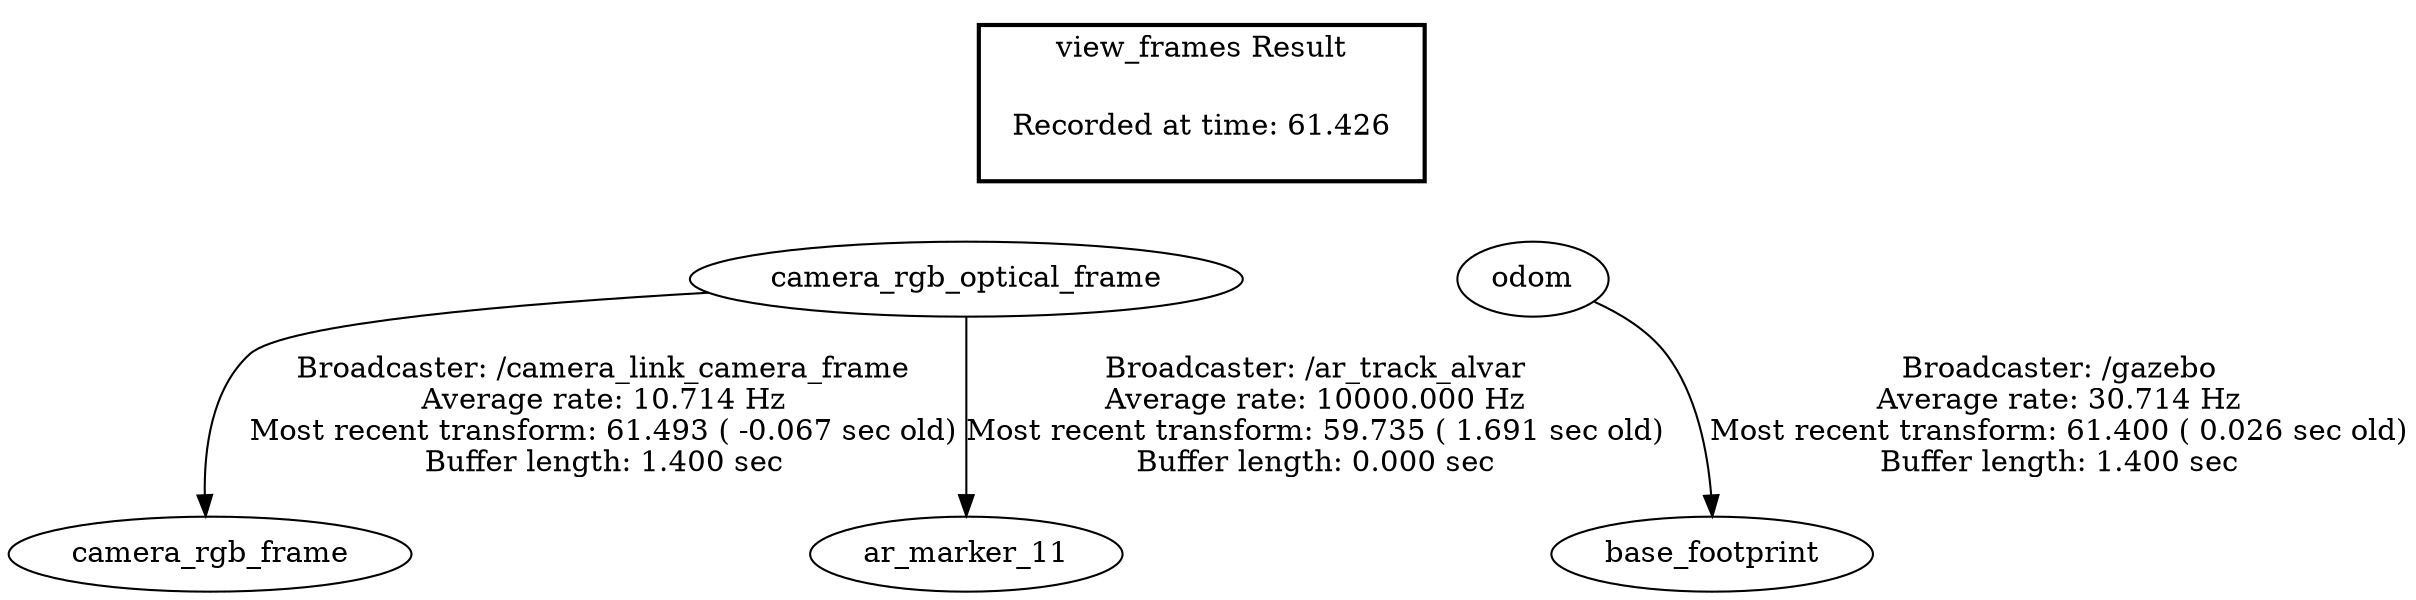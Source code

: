 digraph G {
"camera_rgb_optical_frame" -> "camera_rgb_frame"[label="Broadcaster: /camera_link_camera_frame\nAverage rate: 10.714 Hz\nMost recent transform: 61.493 ( -0.067 sec old)\nBuffer length: 1.400 sec\n"];
"odom" -> "base_footprint"[label="Broadcaster: /gazebo\nAverage rate: 30.714 Hz\nMost recent transform: 61.400 ( 0.026 sec old)\nBuffer length: 1.400 sec\n"];
"camera_rgb_optical_frame" -> "ar_marker_11"[label="Broadcaster: /ar_track_alvar\nAverage rate: 10000.000 Hz\nMost recent transform: 59.735 ( 1.691 sec old)\nBuffer length: 0.000 sec\n"];
edge [style=invis];
 subgraph cluster_legend { style=bold; color=black; label ="view_frames Result";
"Recorded at time: 61.426"[ shape=plaintext ] ;
 }->"camera_rgb_optical_frame";
edge [style=invis];
 subgraph cluster_legend { style=bold; color=black; label ="view_frames Result";
"Recorded at time: 61.426"[ shape=plaintext ] ;
 }->"odom";
}